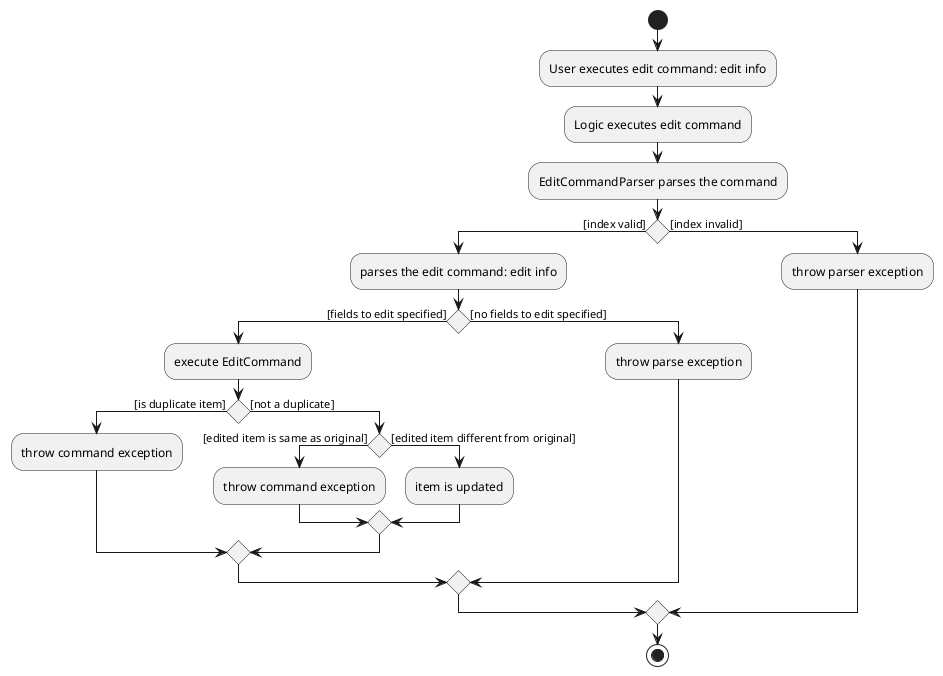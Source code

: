 @startuml
start
:User executes edit command: edit info;
:Logic executes edit command;
:EditCommandParser parses the command;

if () then ([index valid])
    :parses the edit command: edit info;

    if () then ([fields to edit specified])
    :execute EditCommand;

        if () then ([is duplicate item])
        :throw command exception;

        else ([not a duplicate])

            if () then ([edited item is same as original])
            :throw command exception;

            else ([edited item different from original])
            :item is updated;
            endif

        endif

    else ([no fields to edit specified])
    :throw parse exception;
    endif

else ([index invalid])
    :throw parser exception;

endif
stop

@enduml

